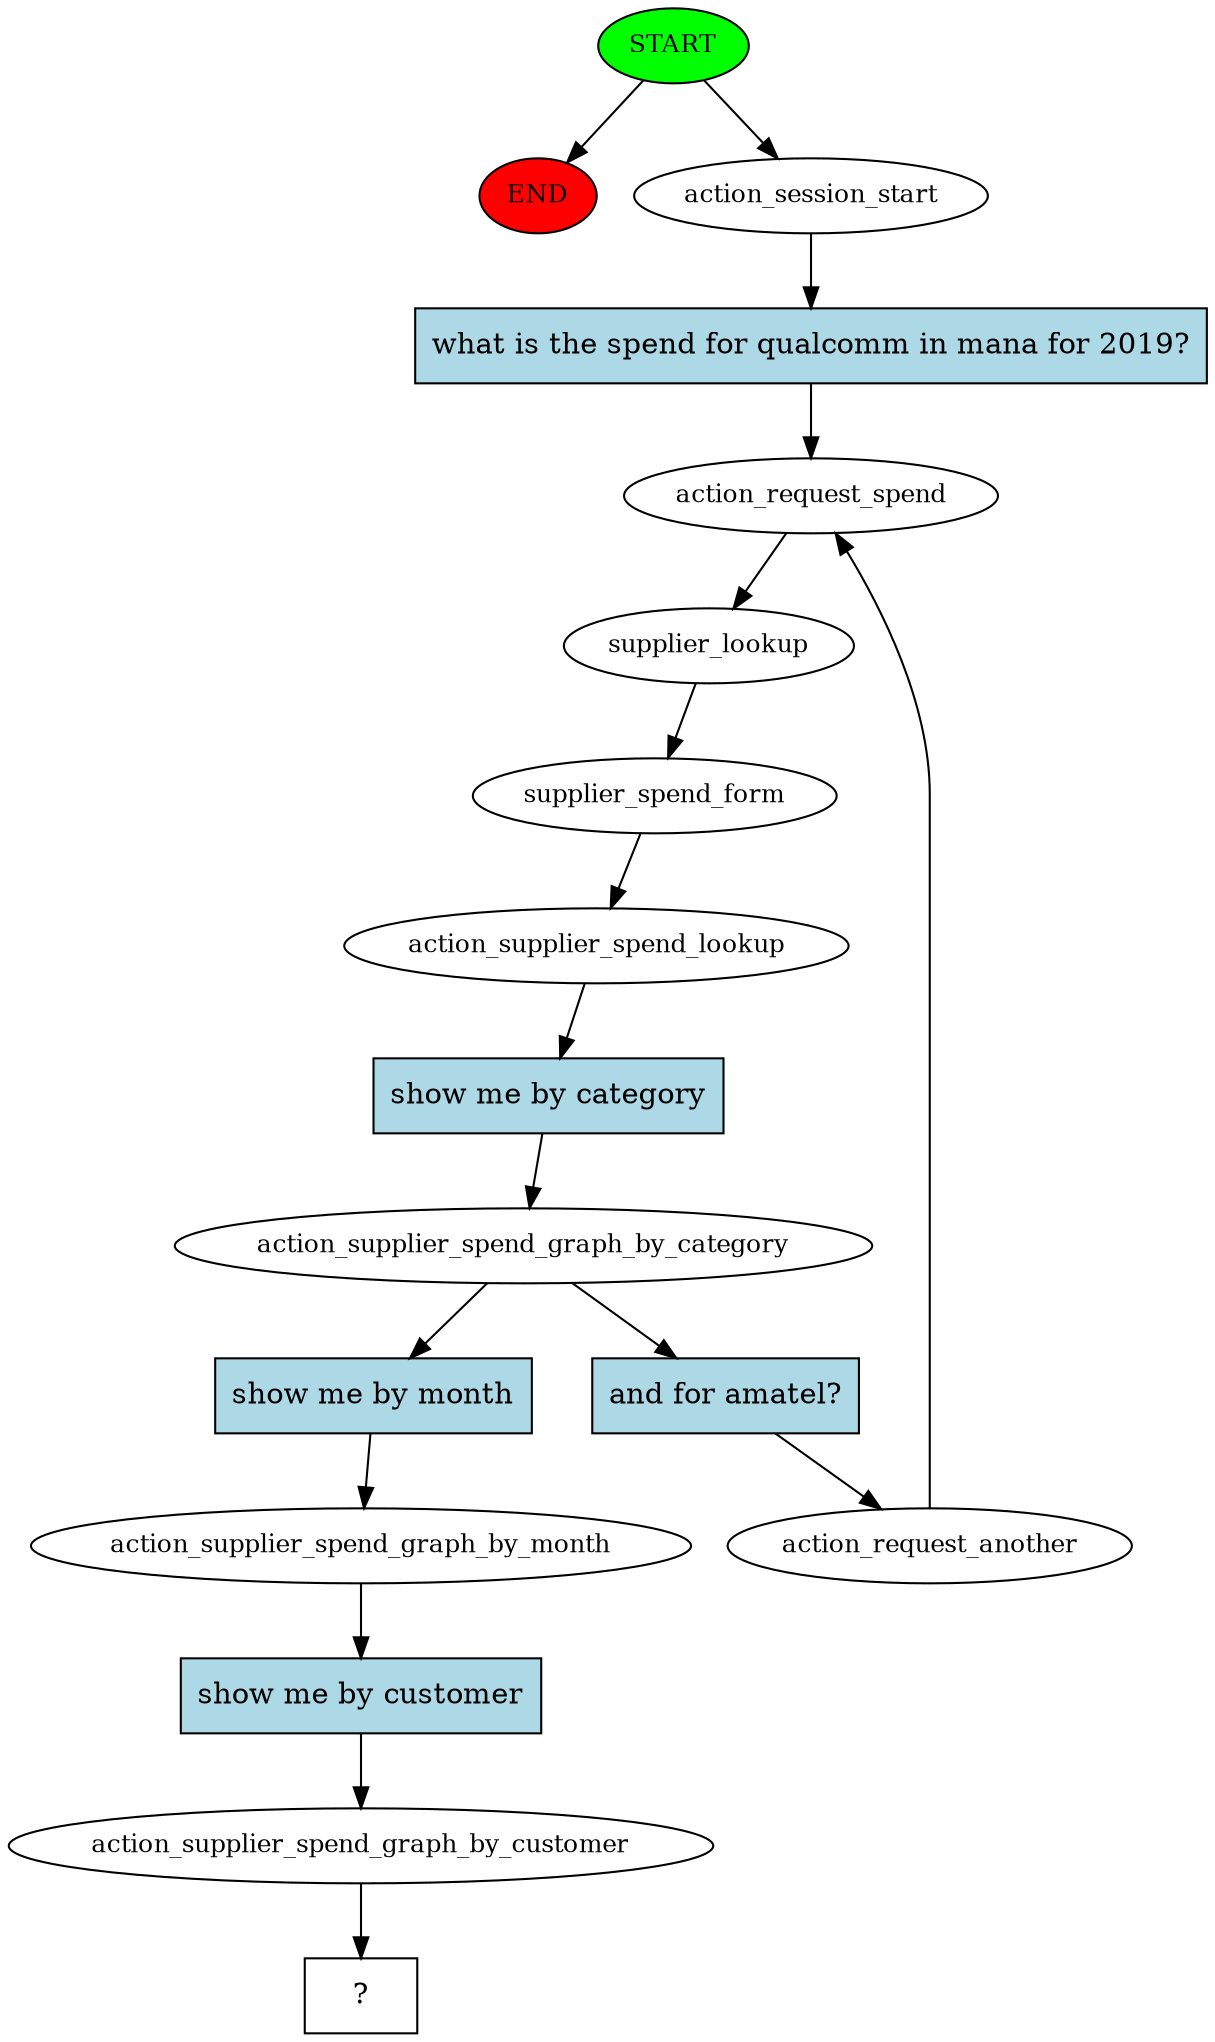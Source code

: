 digraph  {
0 [class="start active", fillcolor=green, fontsize=12, label=START, style=filled];
"-1" [class=end, fillcolor=red, fontsize=12, label=END, style=filled];
1 [class=active, fontsize=12, label=action_session_start];
2 [class=active, fontsize=12, label=action_request_spend];
3 [class=active, fontsize=12, label=supplier_lookup];
4 [class=active, fontsize=12, label=supplier_spend_form];
5 [class=active, fontsize=12, label=action_supplier_spend_lookup];
6 [class=active, fontsize=12, label=action_supplier_spend_graph_by_category];
7 [class=active, fontsize=12, label=action_request_another];
13 [class=active, fontsize=12, label=action_supplier_spend_graph_by_month];
14 [class=active, fontsize=12, label=action_supplier_spend_graph_by_customer];
15 [class="intent dashed active", label="  ?  ", shape=rect];
16 [class="intent active", fillcolor=lightblue, label="what is the spend for qualcomm in mana for 2019?", shape=rect, style=filled];
17 [class="intent active", fillcolor=lightblue, label="show me by category", shape=rect, style=filled];
18 [class="intent active", fillcolor=lightblue, label="and for amatel?", shape=rect, style=filled];
19 [class="intent active", fillcolor=lightblue, label="show me by month", shape=rect, style=filled];
20 [class="intent active", fillcolor=lightblue, label="show me by customer", shape=rect, style=filled];
0 -> "-1"  [class="", key=NONE, label=""];
0 -> 1  [class=active, key=NONE, label=""];
1 -> 16  [class=active, key=0];
2 -> 3  [class=active, key=NONE, label=""];
3 -> 4  [class=active, key=NONE, label=""];
4 -> 5  [class=active, key=NONE, label=""];
5 -> 17  [class=active, key=0];
6 -> 18  [class=active, key=0];
6 -> 19  [class=active, key=0];
7 -> 2  [class=active, key=NONE, label=""];
13 -> 20  [class=active, key=0];
14 -> 15  [class=active, key=NONE, label=""];
16 -> 2  [class=active, key=0];
17 -> 6  [class=active, key=0];
18 -> 7  [class=active, key=0];
19 -> 13  [class=active, key=0];
20 -> 14  [class=active, key=0];
}
